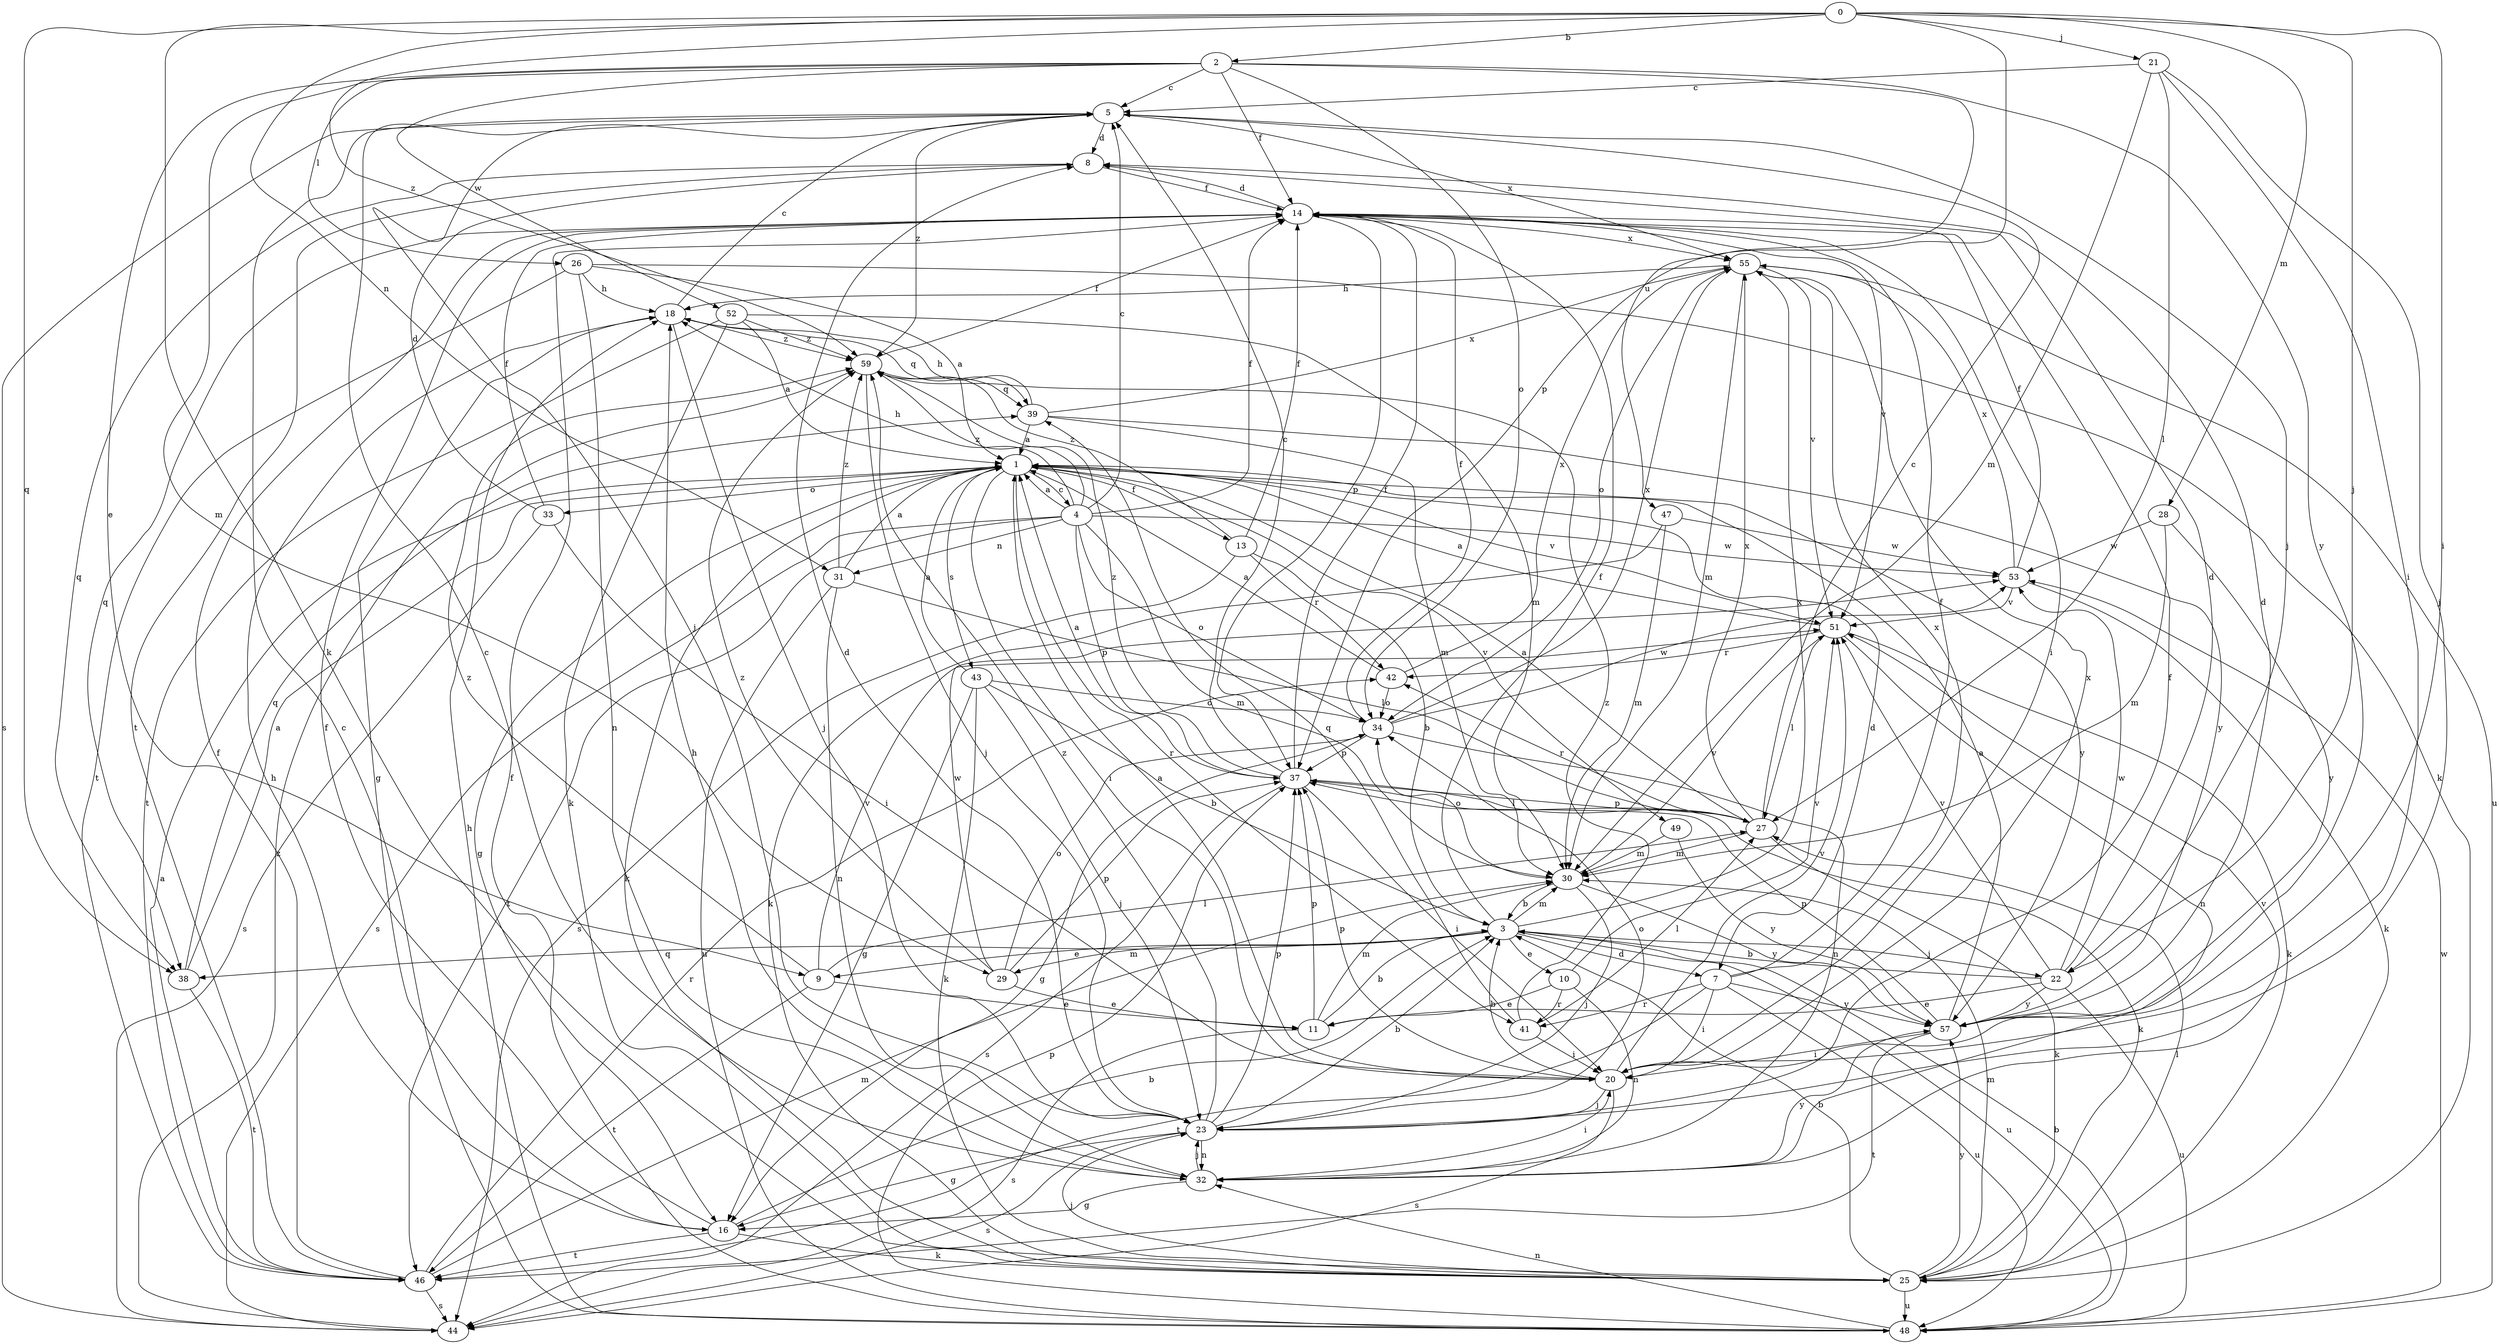 strict digraph  {
0;
1;
2;
3;
4;
5;
7;
8;
9;
10;
11;
13;
14;
16;
18;
20;
21;
22;
23;
25;
26;
27;
28;
29;
30;
31;
32;
33;
34;
37;
38;
39;
41;
42;
43;
44;
46;
47;
48;
49;
51;
52;
53;
55;
57;
59;
0 -> 2  [label=b];
0 -> 20  [label=i];
0 -> 21  [label=j];
0 -> 22  [label=j];
0 -> 25  [label=k];
0 -> 28  [label=m];
0 -> 31  [label=n];
0 -> 37  [label=p];
0 -> 38  [label=q];
0 -> 59  [label=z];
1 -> 4  [label=c];
1 -> 7  [label=d];
1 -> 13  [label=f];
1 -> 16  [label=g];
1 -> 20  [label=i];
1 -> 25  [label=k];
1 -> 33  [label=o];
1 -> 41  [label=r];
1 -> 43  [label=s];
1 -> 49  [label=v];
1 -> 51  [label=v];
1 -> 57  [label=y];
2 -> 5  [label=c];
2 -> 9  [label=e];
2 -> 14  [label=f];
2 -> 26  [label=l];
2 -> 29  [label=m];
2 -> 34  [label=o];
2 -> 47  [label=u];
2 -> 52  [label=w];
2 -> 57  [label=y];
3 -> 7  [label=d];
3 -> 9  [label=e];
3 -> 10  [label=e];
3 -> 14  [label=f];
3 -> 22  [label=j];
3 -> 29  [label=m];
3 -> 30  [label=m];
3 -> 38  [label=q];
3 -> 48  [label=u];
3 -> 55  [label=x];
4 -> 1  [label=a];
4 -> 5  [label=c];
4 -> 14  [label=f];
4 -> 18  [label=h];
4 -> 30  [label=m];
4 -> 31  [label=n];
4 -> 34  [label=o];
4 -> 37  [label=p];
4 -> 44  [label=s];
4 -> 46  [label=t];
4 -> 53  [label=w];
4 -> 59  [label=z];
5 -> 8  [label=d];
5 -> 22  [label=j];
5 -> 23  [label=j];
5 -> 44  [label=s];
5 -> 55  [label=x];
5 -> 59  [label=z];
7 -> 14  [label=f];
7 -> 20  [label=i];
7 -> 41  [label=r];
7 -> 46  [label=t];
7 -> 48  [label=u];
7 -> 55  [label=x];
7 -> 57  [label=y];
8 -> 14  [label=f];
8 -> 38  [label=q];
8 -> 46  [label=t];
9 -> 11  [label=e];
9 -> 27  [label=l];
9 -> 46  [label=t];
9 -> 51  [label=v];
9 -> 59  [label=z];
10 -> 11  [label=e];
10 -> 32  [label=n];
10 -> 41  [label=r];
10 -> 51  [label=v];
11 -> 3  [label=b];
11 -> 30  [label=m];
11 -> 37  [label=p];
11 -> 44  [label=s];
13 -> 3  [label=b];
13 -> 14  [label=f];
13 -> 42  [label=r];
13 -> 44  [label=s];
13 -> 59  [label=z];
14 -> 8  [label=d];
14 -> 20  [label=i];
14 -> 37  [label=p];
14 -> 38  [label=q];
14 -> 51  [label=v];
14 -> 55  [label=x];
16 -> 3  [label=b];
16 -> 14  [label=f];
16 -> 18  [label=h];
16 -> 25  [label=k];
16 -> 46  [label=t];
18 -> 5  [label=c];
18 -> 16  [label=g];
18 -> 23  [label=j];
18 -> 39  [label=q];
18 -> 59  [label=z];
20 -> 1  [label=a];
20 -> 3  [label=b];
20 -> 23  [label=j];
20 -> 37  [label=p];
20 -> 44  [label=s];
20 -> 51  [label=v];
20 -> 55  [label=x];
21 -> 5  [label=c];
21 -> 20  [label=i];
21 -> 23  [label=j];
21 -> 27  [label=l];
21 -> 30  [label=m];
22 -> 3  [label=b];
22 -> 8  [label=d];
22 -> 11  [label=e];
22 -> 48  [label=u];
22 -> 51  [label=v];
22 -> 53  [label=w];
22 -> 57  [label=y];
23 -> 3  [label=b];
23 -> 8  [label=d];
23 -> 14  [label=f];
23 -> 16  [label=g];
23 -> 32  [label=n];
23 -> 34  [label=o];
23 -> 37  [label=p];
23 -> 44  [label=s];
23 -> 59  [label=z];
25 -> 3  [label=b];
25 -> 23  [label=j];
25 -> 27  [label=l];
25 -> 30  [label=m];
25 -> 48  [label=u];
25 -> 57  [label=y];
26 -> 1  [label=a];
26 -> 18  [label=h];
26 -> 25  [label=k];
26 -> 32  [label=n];
26 -> 46  [label=t];
27 -> 1  [label=a];
27 -> 5  [label=c];
27 -> 25  [label=k];
27 -> 30  [label=m];
27 -> 37  [label=p];
27 -> 42  [label=r];
27 -> 55  [label=x];
28 -> 30  [label=m];
28 -> 53  [label=w];
28 -> 57  [label=y];
29 -> 11  [label=e];
29 -> 34  [label=o];
29 -> 37  [label=p];
29 -> 53  [label=w];
29 -> 59  [label=z];
30 -> 3  [label=b];
30 -> 23  [label=j];
30 -> 34  [label=o];
30 -> 51  [label=v];
30 -> 57  [label=y];
31 -> 1  [label=a];
31 -> 27  [label=l];
31 -> 32  [label=n];
31 -> 48  [label=u];
31 -> 59  [label=z];
32 -> 5  [label=c];
32 -> 16  [label=g];
32 -> 18  [label=h];
32 -> 20  [label=i];
32 -> 23  [label=j];
32 -> 51  [label=v];
32 -> 57  [label=y];
33 -> 8  [label=d];
33 -> 14  [label=f];
33 -> 20  [label=i];
33 -> 44  [label=s];
34 -> 14  [label=f];
34 -> 16  [label=g];
34 -> 32  [label=n];
34 -> 37  [label=p];
34 -> 53  [label=w];
34 -> 55  [label=x];
37 -> 1  [label=a];
37 -> 5  [label=c];
37 -> 14  [label=f];
37 -> 20  [label=i];
37 -> 25  [label=k];
37 -> 27  [label=l];
37 -> 44  [label=s];
37 -> 59  [label=z];
38 -> 1  [label=a];
38 -> 39  [label=q];
38 -> 46  [label=t];
39 -> 1  [label=a];
39 -> 18  [label=h];
39 -> 30  [label=m];
39 -> 55  [label=x];
39 -> 57  [label=y];
41 -> 20  [label=i];
41 -> 27  [label=l];
41 -> 39  [label=q];
41 -> 59  [label=z];
42 -> 1  [label=a];
42 -> 34  [label=o];
42 -> 55  [label=x];
43 -> 1  [label=a];
43 -> 3  [label=b];
43 -> 16  [label=g];
43 -> 23  [label=j];
43 -> 25  [label=k];
43 -> 34  [label=o];
44 -> 59  [label=z];
46 -> 1  [label=a];
46 -> 14  [label=f];
46 -> 30  [label=m];
46 -> 42  [label=r];
46 -> 44  [label=s];
47 -> 25  [label=k];
47 -> 30  [label=m];
47 -> 53  [label=w];
48 -> 3  [label=b];
48 -> 5  [label=c];
48 -> 14  [label=f];
48 -> 18  [label=h];
48 -> 32  [label=n];
48 -> 37  [label=p];
48 -> 53  [label=w];
49 -> 30  [label=m];
49 -> 57  [label=y];
51 -> 1  [label=a];
51 -> 25  [label=k];
51 -> 27  [label=l];
51 -> 32  [label=n];
51 -> 42  [label=r];
52 -> 1  [label=a];
52 -> 25  [label=k];
52 -> 30  [label=m];
52 -> 46  [label=t];
52 -> 59  [label=z];
53 -> 14  [label=f];
53 -> 25  [label=k];
53 -> 51  [label=v];
53 -> 55  [label=x];
55 -> 18  [label=h];
55 -> 30  [label=m];
55 -> 34  [label=o];
55 -> 48  [label=u];
55 -> 51  [label=v];
57 -> 1  [label=a];
57 -> 8  [label=d];
57 -> 20  [label=i];
57 -> 37  [label=p];
57 -> 46  [label=t];
59 -> 14  [label=f];
59 -> 23  [label=j];
59 -> 39  [label=q];
}
